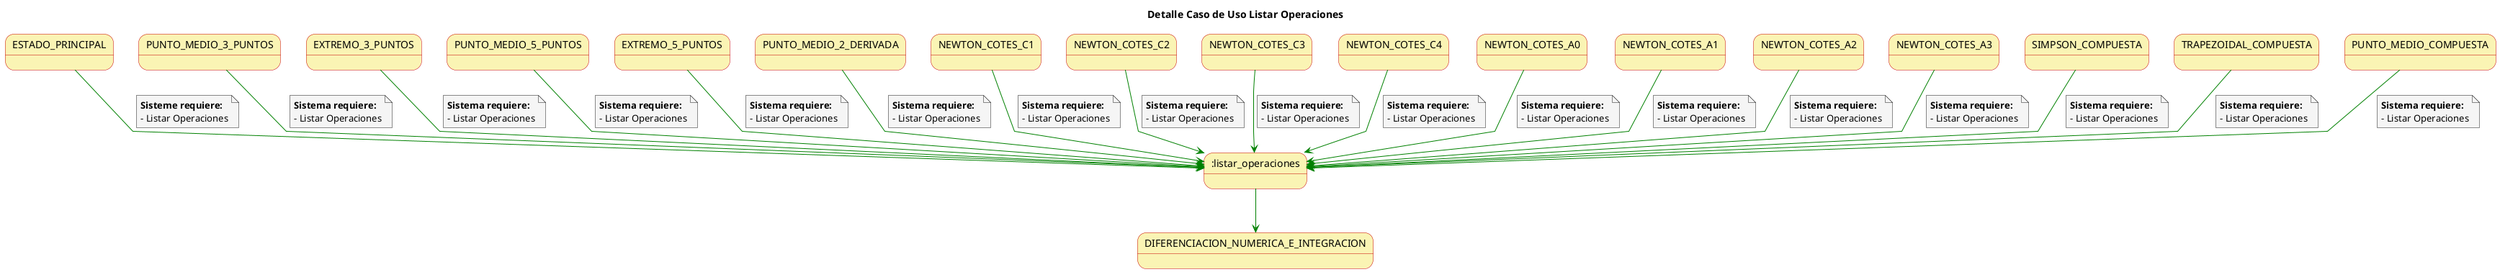 @startuml

skinparam state {
  BackgroundColor #faf4b4
  BorderColor #c90000
}

skinparam note {
  BackgroundColor #f5f5f5
}

skinparam linetype polyline

title Detalle Caso de Uso Listar Operaciones


ESTADO_PRINCIPAL-[#green]-> :listar_operaciones
note on link
  **Sisteme requiere:**
  - Listar Operaciones
end note

PUNTO_MEDIO_3_PUNTOS-[#green]-> :listar_operaciones
note on link
  **Sistema requiere:**
  - Listar Operaciones
end note

EXTREMO_3_PUNTOS-[#green]-> :listar_operaciones
note on link
  **Sistema requiere:**
  - Listar Operaciones
end note

PUNTO_MEDIO_5_PUNTOS-[#green]-> :listar_operaciones
note on link
  **Sistema requiere:**
  - Listar Operaciones
end note

EXTREMO_5_PUNTOS-[#green]-> :listar_operaciones
note on link
  **Sistema requiere:**
  - Listar Operaciones
end note

PUNTO_MEDIO_2_DERIVADA-[#green]-> :listar_operaciones
note on link
  **Sistema requiere:**
  - Listar Operaciones
end note

NEWTON_COTES_C1-[#green]-> :listar_operaciones
note on link
  **Sistema requiere:**
  - Listar Operaciones
end note

NEWTON_COTES_C2-[#green]-> :listar_operaciones
note on link
  **Sistema requiere:**
  - Listar Operaciones
end note

NEWTON_COTES_C3-[#green]-> :listar_operaciones
note on link
  **Sistema requiere:**
  - Listar Operaciones
end note

NEWTON_COTES_C4-[#green]-> :listar_operaciones
note on link
  **Sistema requiere:**
  - Listar Operaciones
end note

NEWTON_COTES_A0-[#green]-> :listar_operaciones
note on link
  **Sistema requiere:**
  - Listar Operaciones
end note

NEWTON_COTES_A1-[#green]-> :listar_operaciones
note on link
  **Sistema requiere:**
  - Listar Operaciones
end note

NEWTON_COTES_A2-[#green]-> :listar_operaciones
note on link
  **Sistema requiere:**
  - Listar Operaciones
end note

NEWTON_COTES_A3-[#green]-> :listar_operaciones
note on link
  **Sistema requiere:**
  - Listar Operaciones
end note

SIMPSON_COMPUESTA-[#green]-> :listar_operaciones
note on link
  **Sistema requiere:**
  - Listar Operaciones
end note

TRAPEZOIDAL_COMPUESTA-[#green]-> :listar_operaciones
note on link
  **Sistema requiere:**
  - Listar Operaciones
end note

PUNTO_MEDIO_COMPUESTA-[#green]-> :listar_operaciones
note on link
  **Sistema requiere:**
  - Listar Operaciones
end note


:listar_operaciones-[#green]-> DIFERENCIACION_NUMERICA_E_INTEGRACION

@enduml